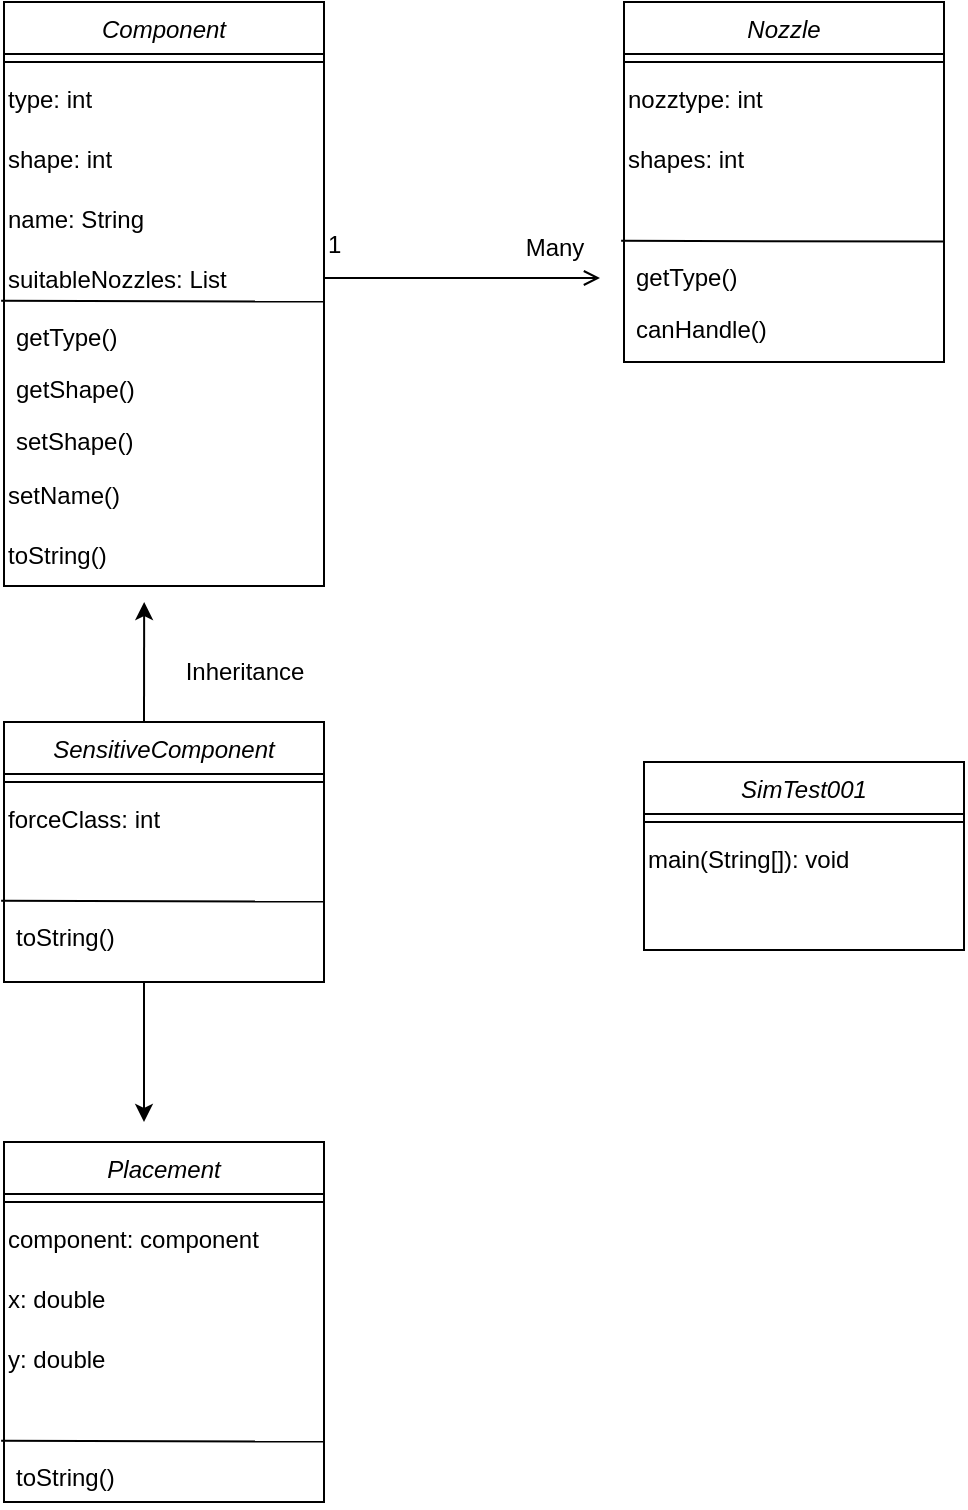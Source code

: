<mxfile version="24.8.4">
  <diagram id="C5RBs43oDa-KdzZeNtuy" name="Page-1">
    <mxGraphModel dx="2088" dy="760" grid="1" gridSize="10" guides="1" tooltips="1" connect="1" arrows="1" fold="1" page="1" pageScale="1" pageWidth="827" pageHeight="1169" math="0" shadow="0">
      <root>
        <mxCell id="WIyWlLk6GJQsqaUBKTNV-0" />
        <mxCell id="WIyWlLk6GJQsqaUBKTNV-1" parent="WIyWlLk6GJQsqaUBKTNV-0" />
        <mxCell id="zkfFHV4jXpPFQw0GAbJ--0" value="Component" style="swimlane;fontStyle=2;align=center;verticalAlign=top;childLayout=stackLayout;horizontal=1;startSize=26;horizontalStack=0;resizeParent=1;resizeLast=0;collapsible=1;marginBottom=0;rounded=0;shadow=0;strokeWidth=1;" parent="WIyWlLk6GJQsqaUBKTNV-1" vertex="1">
          <mxGeometry x="210" y="90" width="160" height="292" as="geometry">
            <mxRectangle x="230" y="140" width="160" height="26" as="alternateBounds" />
          </mxGeometry>
        </mxCell>
        <mxCell id="zkfFHV4jXpPFQw0GAbJ--4" value="" style="line;html=1;strokeWidth=1;align=left;verticalAlign=middle;spacingTop=-1;spacingLeft=3;spacingRight=3;rotatable=0;labelPosition=right;points=[];portConstraint=eastwest;" parent="zkfFHV4jXpPFQw0GAbJ--0" vertex="1">
          <mxGeometry y="26" width="160" height="8" as="geometry" />
        </mxCell>
        <mxCell id="S410seof9WnXk7mCmWjM-0" value="&lt;div align=&quot;left&quot;&gt;type: int &lt;/div&gt;" style="text;html=1;align=left;verticalAlign=middle;resizable=0;points=[];autosize=1;strokeColor=none;fillColor=none;" vertex="1" parent="zkfFHV4jXpPFQw0GAbJ--0">
          <mxGeometry y="34" width="160" height="30" as="geometry" />
        </mxCell>
        <mxCell id="S410seof9WnXk7mCmWjM-1" value="&lt;div align=&quot;left&quot;&gt;shape: int&lt;/div&gt;" style="text;html=1;align=left;verticalAlign=middle;resizable=0;points=[];autosize=1;strokeColor=none;fillColor=none;" vertex="1" parent="zkfFHV4jXpPFQw0GAbJ--0">
          <mxGeometry y="64" width="160" height="30" as="geometry" />
        </mxCell>
        <mxCell id="S410seof9WnXk7mCmWjM-3" value="&lt;div align=&quot;left&quot;&gt;name: String&lt;/div&gt;" style="text;html=1;align=left;verticalAlign=middle;resizable=0;points=[];autosize=1;strokeColor=none;fillColor=none;" vertex="1" parent="zkfFHV4jXpPFQw0GAbJ--0">
          <mxGeometry y="94" width="160" height="30" as="geometry" />
        </mxCell>
        <mxCell id="S410seof9WnXk7mCmWjM-4" value="&lt;div align=&quot;left&quot;&gt;suitableNozzles: List&lt;/div&gt;" style="text;html=1;align=left;verticalAlign=middle;resizable=0;points=[];autosize=1;strokeColor=none;fillColor=none;" vertex="1" parent="zkfFHV4jXpPFQw0GAbJ--0">
          <mxGeometry y="124" width="160" height="30" as="geometry" />
        </mxCell>
        <mxCell id="zkfFHV4jXpPFQw0GAbJ--1" value="getType()" style="text;align=left;verticalAlign=top;spacingLeft=4;spacingRight=4;overflow=hidden;rotatable=0;points=[[0,0.5],[1,0.5]];portConstraint=eastwest;" parent="zkfFHV4jXpPFQw0GAbJ--0" vertex="1">
          <mxGeometry y="154" width="160" height="26" as="geometry" />
        </mxCell>
        <mxCell id="zkfFHV4jXpPFQw0GAbJ--2" value="getShape()" style="text;align=left;verticalAlign=top;spacingLeft=4;spacingRight=4;overflow=hidden;rotatable=0;points=[[0,0.5],[1,0.5]];portConstraint=eastwest;rounded=0;shadow=0;html=0;" parent="zkfFHV4jXpPFQw0GAbJ--0" vertex="1">
          <mxGeometry y="180" width="160" height="26" as="geometry" />
        </mxCell>
        <mxCell id="zkfFHV4jXpPFQw0GAbJ--3" value="setShape()" style="text;align=left;verticalAlign=top;spacingLeft=4;spacingRight=4;overflow=hidden;rotatable=0;points=[[0,0.5],[1,0.5]];portConstraint=eastwest;rounded=0;shadow=0;html=0;" parent="zkfFHV4jXpPFQw0GAbJ--0" vertex="1">
          <mxGeometry y="206" width="160" height="26" as="geometry" />
        </mxCell>
        <mxCell id="S410seof9WnXk7mCmWjM-5" value="" style="endArrow=none;html=1;rounded=0;exitX=-0.009;exitY=0.846;exitDx=0;exitDy=0;exitPerimeter=0;entryX=1.002;entryY=0.86;entryDx=0;entryDy=0;entryPerimeter=0;" edge="1" parent="zkfFHV4jXpPFQw0GAbJ--0" source="S410seof9WnXk7mCmWjM-4" target="S410seof9WnXk7mCmWjM-4">
          <mxGeometry width="50" height="50" relative="1" as="geometry">
            <mxPoint x="100" y="170" as="sourcePoint" />
            <mxPoint x="150" y="120" as="targetPoint" />
          </mxGeometry>
        </mxCell>
        <mxCell id="S410seof9WnXk7mCmWjM-6" value="&lt;div align=&quot;left&quot;&gt;setName()&lt;br&gt;&lt;/div&gt;" style="text;html=1;align=left;verticalAlign=middle;resizable=0;points=[];autosize=1;strokeColor=none;fillColor=none;" vertex="1" parent="zkfFHV4jXpPFQw0GAbJ--0">
          <mxGeometry y="232" width="160" height="30" as="geometry" />
        </mxCell>
        <mxCell id="S410seof9WnXk7mCmWjM-7" value="&lt;div align=&quot;left&quot;&gt;toString()&lt;/div&gt;" style="text;html=1;align=left;verticalAlign=middle;resizable=0;points=[];autosize=1;strokeColor=none;fillColor=none;" vertex="1" parent="zkfFHV4jXpPFQw0GAbJ--0">
          <mxGeometry y="262" width="160" height="30" as="geometry" />
        </mxCell>
        <mxCell id="zkfFHV4jXpPFQw0GAbJ--26" value="" style="endArrow=open;shadow=0;strokeWidth=1;rounded=0;curved=0;endFill=1;edgeStyle=elbowEdgeStyle;elbow=vertical;" parent="WIyWlLk6GJQsqaUBKTNV-1" source="zkfFHV4jXpPFQw0GAbJ--0" edge="1">
          <mxGeometry x="0.5" y="41" relative="1" as="geometry">
            <mxPoint x="380" y="192" as="sourcePoint" />
            <mxPoint x="508" y="228.095" as="targetPoint" />
            <mxPoint x="-40" y="32" as="offset" />
          </mxGeometry>
        </mxCell>
        <mxCell id="zkfFHV4jXpPFQw0GAbJ--27" value="1" style="resizable=0;align=left;verticalAlign=bottom;labelBackgroundColor=none;fontSize=12;" parent="zkfFHV4jXpPFQw0GAbJ--26" connectable="0" vertex="1">
          <mxGeometry x="-1" relative="1" as="geometry">
            <mxPoint y="-8" as="offset" />
          </mxGeometry>
        </mxCell>
        <mxCell id="S410seof9WnXk7mCmWjM-8" value="Nozzle" style="swimlane;fontStyle=2;align=center;verticalAlign=top;childLayout=stackLayout;horizontal=1;startSize=26;horizontalStack=0;resizeParent=1;resizeLast=0;collapsible=1;marginBottom=0;rounded=0;shadow=0;strokeWidth=1;" vertex="1" parent="WIyWlLk6GJQsqaUBKTNV-1">
          <mxGeometry x="520" y="90" width="160" height="180" as="geometry">
            <mxRectangle x="230" y="140" width="160" height="26" as="alternateBounds" />
          </mxGeometry>
        </mxCell>
        <mxCell id="S410seof9WnXk7mCmWjM-9" value="" style="line;html=1;strokeWidth=1;align=left;verticalAlign=middle;spacingTop=-1;spacingLeft=3;spacingRight=3;rotatable=0;labelPosition=right;points=[];portConstraint=eastwest;" vertex="1" parent="S410seof9WnXk7mCmWjM-8">
          <mxGeometry y="26" width="160" height="8" as="geometry" />
        </mxCell>
        <mxCell id="S410seof9WnXk7mCmWjM-10" value="&lt;div align=&quot;left&quot;&gt;nozztype: int &lt;/div&gt;" style="text;html=1;align=left;verticalAlign=middle;resizable=0;points=[];autosize=1;strokeColor=none;fillColor=none;" vertex="1" parent="S410seof9WnXk7mCmWjM-8">
          <mxGeometry y="34" width="160" height="30" as="geometry" />
        </mxCell>
        <mxCell id="S410seof9WnXk7mCmWjM-11" value="&lt;div align=&quot;left&quot;&gt;shapes: int&lt;/div&gt;" style="text;html=1;align=left;verticalAlign=middle;resizable=0;points=[];autosize=1;strokeColor=none;fillColor=none;" vertex="1" parent="S410seof9WnXk7mCmWjM-8">
          <mxGeometry y="64" width="160" height="30" as="geometry" />
        </mxCell>
        <mxCell id="S410seof9WnXk7mCmWjM-13" value="&lt;div align=&quot;left&quot;&gt;&lt;br&gt;&lt;/div&gt;" style="text;html=1;align=left;verticalAlign=middle;resizable=0;points=[];autosize=1;strokeColor=none;fillColor=none;" vertex="1" parent="S410seof9WnXk7mCmWjM-8">
          <mxGeometry y="94" width="160" height="30" as="geometry" />
        </mxCell>
        <mxCell id="S410seof9WnXk7mCmWjM-14" value="getType()" style="text;align=left;verticalAlign=top;spacingLeft=4;spacingRight=4;overflow=hidden;rotatable=0;points=[[0,0.5],[1,0.5]];portConstraint=eastwest;" vertex="1" parent="S410seof9WnXk7mCmWjM-8">
          <mxGeometry y="124" width="160" height="26" as="geometry" />
        </mxCell>
        <mxCell id="S410seof9WnXk7mCmWjM-15" value="canHandle()" style="text;align=left;verticalAlign=top;spacingLeft=4;spacingRight=4;overflow=hidden;rotatable=0;points=[[0,0.5],[1,0.5]];portConstraint=eastwest;rounded=0;shadow=0;html=0;" vertex="1" parent="S410seof9WnXk7mCmWjM-8">
          <mxGeometry y="150" width="160" height="26" as="geometry" />
        </mxCell>
        <mxCell id="S410seof9WnXk7mCmWjM-17" value="" style="endArrow=none;html=1;rounded=0;exitX=-0.009;exitY=0.846;exitDx=0;exitDy=0;exitPerimeter=0;entryX=1.002;entryY=0.86;entryDx=0;entryDy=0;entryPerimeter=0;" edge="1" parent="S410seof9WnXk7mCmWjM-8" source="S410seof9WnXk7mCmWjM-13" target="S410seof9WnXk7mCmWjM-13">
          <mxGeometry width="50" height="50" relative="1" as="geometry">
            <mxPoint x="100" y="170" as="sourcePoint" />
            <mxPoint x="150" y="120" as="targetPoint" />
          </mxGeometry>
        </mxCell>
        <mxCell id="S410seof9WnXk7mCmWjM-20" value="" style="resizable=0;align=left;verticalAlign=bottom;labelBackgroundColor=none;fontSize=12;" connectable="0" vertex="1" parent="WIyWlLk6GJQsqaUBKTNV-1">
          <mxGeometry x="680" y="231.5" as="geometry" />
        </mxCell>
        <mxCell id="S410seof9WnXk7mCmWjM-21" value="Many" style="text;html=1;align=center;verticalAlign=middle;resizable=0;points=[];autosize=1;strokeColor=none;fillColor=none;" vertex="1" parent="WIyWlLk6GJQsqaUBKTNV-1">
          <mxGeometry x="460" y="198" width="50" height="30" as="geometry" />
        </mxCell>
        <mxCell id="S410seof9WnXk7mCmWjM-22" value="SensitiveComponent" style="swimlane;fontStyle=2;align=center;verticalAlign=top;childLayout=stackLayout;horizontal=1;startSize=26;horizontalStack=0;resizeParent=1;resizeLast=0;collapsible=1;marginBottom=0;rounded=0;shadow=0;strokeWidth=1;" vertex="1" parent="WIyWlLk6GJQsqaUBKTNV-1">
          <mxGeometry x="210" y="450" width="160" height="130" as="geometry">
            <mxRectangle x="230" y="140" width="160" height="26" as="alternateBounds" />
          </mxGeometry>
        </mxCell>
        <mxCell id="S410seof9WnXk7mCmWjM-23" value="" style="line;html=1;strokeWidth=1;align=left;verticalAlign=middle;spacingTop=-1;spacingLeft=3;spacingRight=3;rotatable=0;labelPosition=right;points=[];portConstraint=eastwest;" vertex="1" parent="S410seof9WnXk7mCmWjM-22">
          <mxGeometry y="26" width="160" height="8" as="geometry" />
        </mxCell>
        <mxCell id="S410seof9WnXk7mCmWjM-24" value="forceClass: int" style="text;html=1;align=left;verticalAlign=middle;resizable=0;points=[];autosize=1;strokeColor=none;fillColor=none;" vertex="1" parent="S410seof9WnXk7mCmWjM-22">
          <mxGeometry y="34" width="160" height="30" as="geometry" />
        </mxCell>
        <mxCell id="S410seof9WnXk7mCmWjM-26" value="&lt;div align=&quot;left&quot;&gt;&lt;br&gt;&lt;/div&gt;" style="text;html=1;align=left;verticalAlign=middle;resizable=0;points=[];autosize=1;strokeColor=none;fillColor=none;" vertex="1" parent="S410seof9WnXk7mCmWjM-22">
          <mxGeometry y="64" width="160" height="30" as="geometry" />
        </mxCell>
        <mxCell id="S410seof9WnXk7mCmWjM-27" value="toString()" style="text;align=left;verticalAlign=top;spacingLeft=4;spacingRight=4;overflow=hidden;rotatable=0;points=[[0,0.5],[1,0.5]];portConstraint=eastwest;" vertex="1" parent="S410seof9WnXk7mCmWjM-22">
          <mxGeometry y="94" width="160" height="26" as="geometry" />
        </mxCell>
        <mxCell id="S410seof9WnXk7mCmWjM-29" value="" style="endArrow=none;html=1;rounded=0;exitX=-0.009;exitY=0.846;exitDx=0;exitDy=0;exitPerimeter=0;entryX=1.002;entryY=0.86;entryDx=0;entryDy=0;entryPerimeter=0;" edge="1" parent="S410seof9WnXk7mCmWjM-22" source="S410seof9WnXk7mCmWjM-26" target="S410seof9WnXk7mCmWjM-26">
          <mxGeometry width="50" height="50" relative="1" as="geometry">
            <mxPoint x="100" y="170" as="sourcePoint" />
            <mxPoint x="150" y="120" as="targetPoint" />
          </mxGeometry>
        </mxCell>
        <mxCell id="S410seof9WnXk7mCmWjM-31" value="" style="endArrow=classic;html=1;rounded=0;entryX=0.438;entryY=1.267;entryDx=0;entryDy=0;entryPerimeter=0;" edge="1" parent="WIyWlLk6GJQsqaUBKTNV-1" target="S410seof9WnXk7mCmWjM-7">
          <mxGeometry width="50" height="50" relative="1" as="geometry">
            <mxPoint x="280" y="450" as="sourcePoint" />
            <mxPoint x="330" y="400" as="targetPoint" />
          </mxGeometry>
        </mxCell>
        <mxCell id="S410seof9WnXk7mCmWjM-32" value="Placement" style="swimlane;fontStyle=2;align=center;verticalAlign=top;childLayout=stackLayout;horizontal=1;startSize=26;horizontalStack=0;resizeParent=1;resizeLast=0;collapsible=1;marginBottom=0;rounded=0;shadow=0;strokeWidth=1;" vertex="1" parent="WIyWlLk6GJQsqaUBKTNV-1">
          <mxGeometry x="210" y="660" width="160" height="180" as="geometry">
            <mxRectangle x="230" y="140" width="160" height="26" as="alternateBounds" />
          </mxGeometry>
        </mxCell>
        <mxCell id="S410seof9WnXk7mCmWjM-33" value="" style="line;html=1;strokeWidth=1;align=left;verticalAlign=middle;spacingTop=-1;spacingLeft=3;spacingRight=3;rotatable=0;labelPosition=right;points=[];portConstraint=eastwest;" vertex="1" parent="S410seof9WnXk7mCmWjM-32">
          <mxGeometry y="26" width="160" height="8" as="geometry" />
        </mxCell>
        <mxCell id="S410seof9WnXk7mCmWjM-34" value="component: component" style="text;html=1;align=left;verticalAlign=middle;resizable=0;points=[];autosize=1;strokeColor=none;fillColor=none;" vertex="1" parent="S410seof9WnXk7mCmWjM-32">
          <mxGeometry y="34" width="160" height="30" as="geometry" />
        </mxCell>
        <mxCell id="S410seof9WnXk7mCmWjM-35" value="&lt;div&gt;x: double&lt;/div&gt;" style="text;html=1;align=left;verticalAlign=middle;resizable=0;points=[];autosize=1;strokeColor=none;fillColor=none;" vertex="1" parent="S410seof9WnXk7mCmWjM-32">
          <mxGeometry y="64" width="160" height="30" as="geometry" />
        </mxCell>
        <mxCell id="S410seof9WnXk7mCmWjM-41" value="&lt;div align=&quot;left&quot;&gt;y: double&lt;/div&gt;" style="text;html=1;align=left;verticalAlign=middle;resizable=0;points=[];autosize=1;strokeColor=none;fillColor=none;" vertex="1" parent="S410seof9WnXk7mCmWjM-32">
          <mxGeometry y="94" width="160" height="30" as="geometry" />
        </mxCell>
        <mxCell id="S410seof9WnXk7mCmWjM-36" value="&lt;div align=&quot;left&quot;&gt;&lt;br&gt;&lt;/div&gt;" style="text;html=1;align=left;verticalAlign=middle;resizable=0;points=[];autosize=1;strokeColor=none;fillColor=none;" vertex="1" parent="S410seof9WnXk7mCmWjM-32">
          <mxGeometry y="124" width="160" height="30" as="geometry" />
        </mxCell>
        <mxCell id="S410seof9WnXk7mCmWjM-37" value="toString()" style="text;align=left;verticalAlign=top;spacingLeft=4;spacingRight=4;overflow=hidden;rotatable=0;points=[[0,0.5],[1,0.5]];portConstraint=eastwest;" vertex="1" parent="S410seof9WnXk7mCmWjM-32">
          <mxGeometry y="154" width="160" height="26" as="geometry" />
        </mxCell>
        <mxCell id="S410seof9WnXk7mCmWjM-39" value="" style="endArrow=none;html=1;rounded=0;exitX=-0.009;exitY=0.846;exitDx=0;exitDy=0;exitPerimeter=0;entryX=1.002;entryY=0.86;entryDx=0;entryDy=0;entryPerimeter=0;" edge="1" parent="S410seof9WnXk7mCmWjM-32" source="S410seof9WnXk7mCmWjM-36" target="S410seof9WnXk7mCmWjM-36">
          <mxGeometry width="50" height="50" relative="1" as="geometry">
            <mxPoint x="100" y="170" as="sourcePoint" />
            <mxPoint x="150" y="120" as="targetPoint" />
          </mxGeometry>
        </mxCell>
        <mxCell id="S410seof9WnXk7mCmWjM-40" value="" style="resizable=0;align=left;verticalAlign=bottom;labelBackgroundColor=none;fontSize=12;" connectable="0" vertex="1" parent="WIyWlLk6GJQsqaUBKTNV-1">
          <mxGeometry x="370" y="801.5" as="geometry" />
        </mxCell>
        <mxCell id="S410seof9WnXk7mCmWjM-42" value="SimTest001" style="swimlane;fontStyle=2;align=center;verticalAlign=top;childLayout=stackLayout;horizontal=1;startSize=26;horizontalStack=0;resizeParent=1;resizeLast=0;collapsible=1;marginBottom=0;rounded=0;shadow=0;strokeWidth=1;" vertex="1" parent="WIyWlLk6GJQsqaUBKTNV-1">
          <mxGeometry x="530" y="470" width="160" height="94" as="geometry">
            <mxRectangle x="230" y="140" width="160" height="26" as="alternateBounds" />
          </mxGeometry>
        </mxCell>
        <mxCell id="S410seof9WnXk7mCmWjM-43" value="" style="line;html=1;strokeWidth=1;align=left;verticalAlign=middle;spacingTop=-1;spacingLeft=3;spacingRight=3;rotatable=0;labelPosition=right;points=[];portConstraint=eastwest;" vertex="1" parent="S410seof9WnXk7mCmWjM-42">
          <mxGeometry y="26" width="160" height="8" as="geometry" />
        </mxCell>
        <mxCell id="S410seof9WnXk7mCmWjM-44" value="main(String[]): void" style="text;html=1;align=left;verticalAlign=middle;resizable=0;points=[];autosize=1;strokeColor=none;fillColor=none;" vertex="1" parent="S410seof9WnXk7mCmWjM-42">
          <mxGeometry y="34" width="160" height="30" as="geometry" />
        </mxCell>
        <mxCell id="S410seof9WnXk7mCmWjM-45" value="&lt;div align=&quot;left&quot;&gt;&lt;br&gt;&lt;/div&gt;" style="text;html=1;align=left;verticalAlign=middle;resizable=0;points=[];autosize=1;strokeColor=none;fillColor=none;" vertex="1" parent="S410seof9WnXk7mCmWjM-42">
          <mxGeometry y="64" width="160" height="30" as="geometry" />
        </mxCell>
        <mxCell id="S410seof9WnXk7mCmWjM-48" value="" style="endArrow=classic;html=1;rounded=0;" edge="1" parent="WIyWlLk6GJQsqaUBKTNV-1">
          <mxGeometry width="50" height="50" relative="1" as="geometry">
            <mxPoint x="280" y="580" as="sourcePoint" />
            <mxPoint x="280" y="650" as="targetPoint" />
          </mxGeometry>
        </mxCell>
        <mxCell id="S410seof9WnXk7mCmWjM-49" value="&lt;div&gt;Inheritance&lt;/div&gt;" style="text;html=1;align=center;verticalAlign=middle;resizable=0;points=[];autosize=1;strokeColor=none;fillColor=none;" vertex="1" parent="WIyWlLk6GJQsqaUBKTNV-1">
          <mxGeometry x="290" y="410" width="80" height="30" as="geometry" />
        </mxCell>
      </root>
    </mxGraphModel>
  </diagram>
</mxfile>

